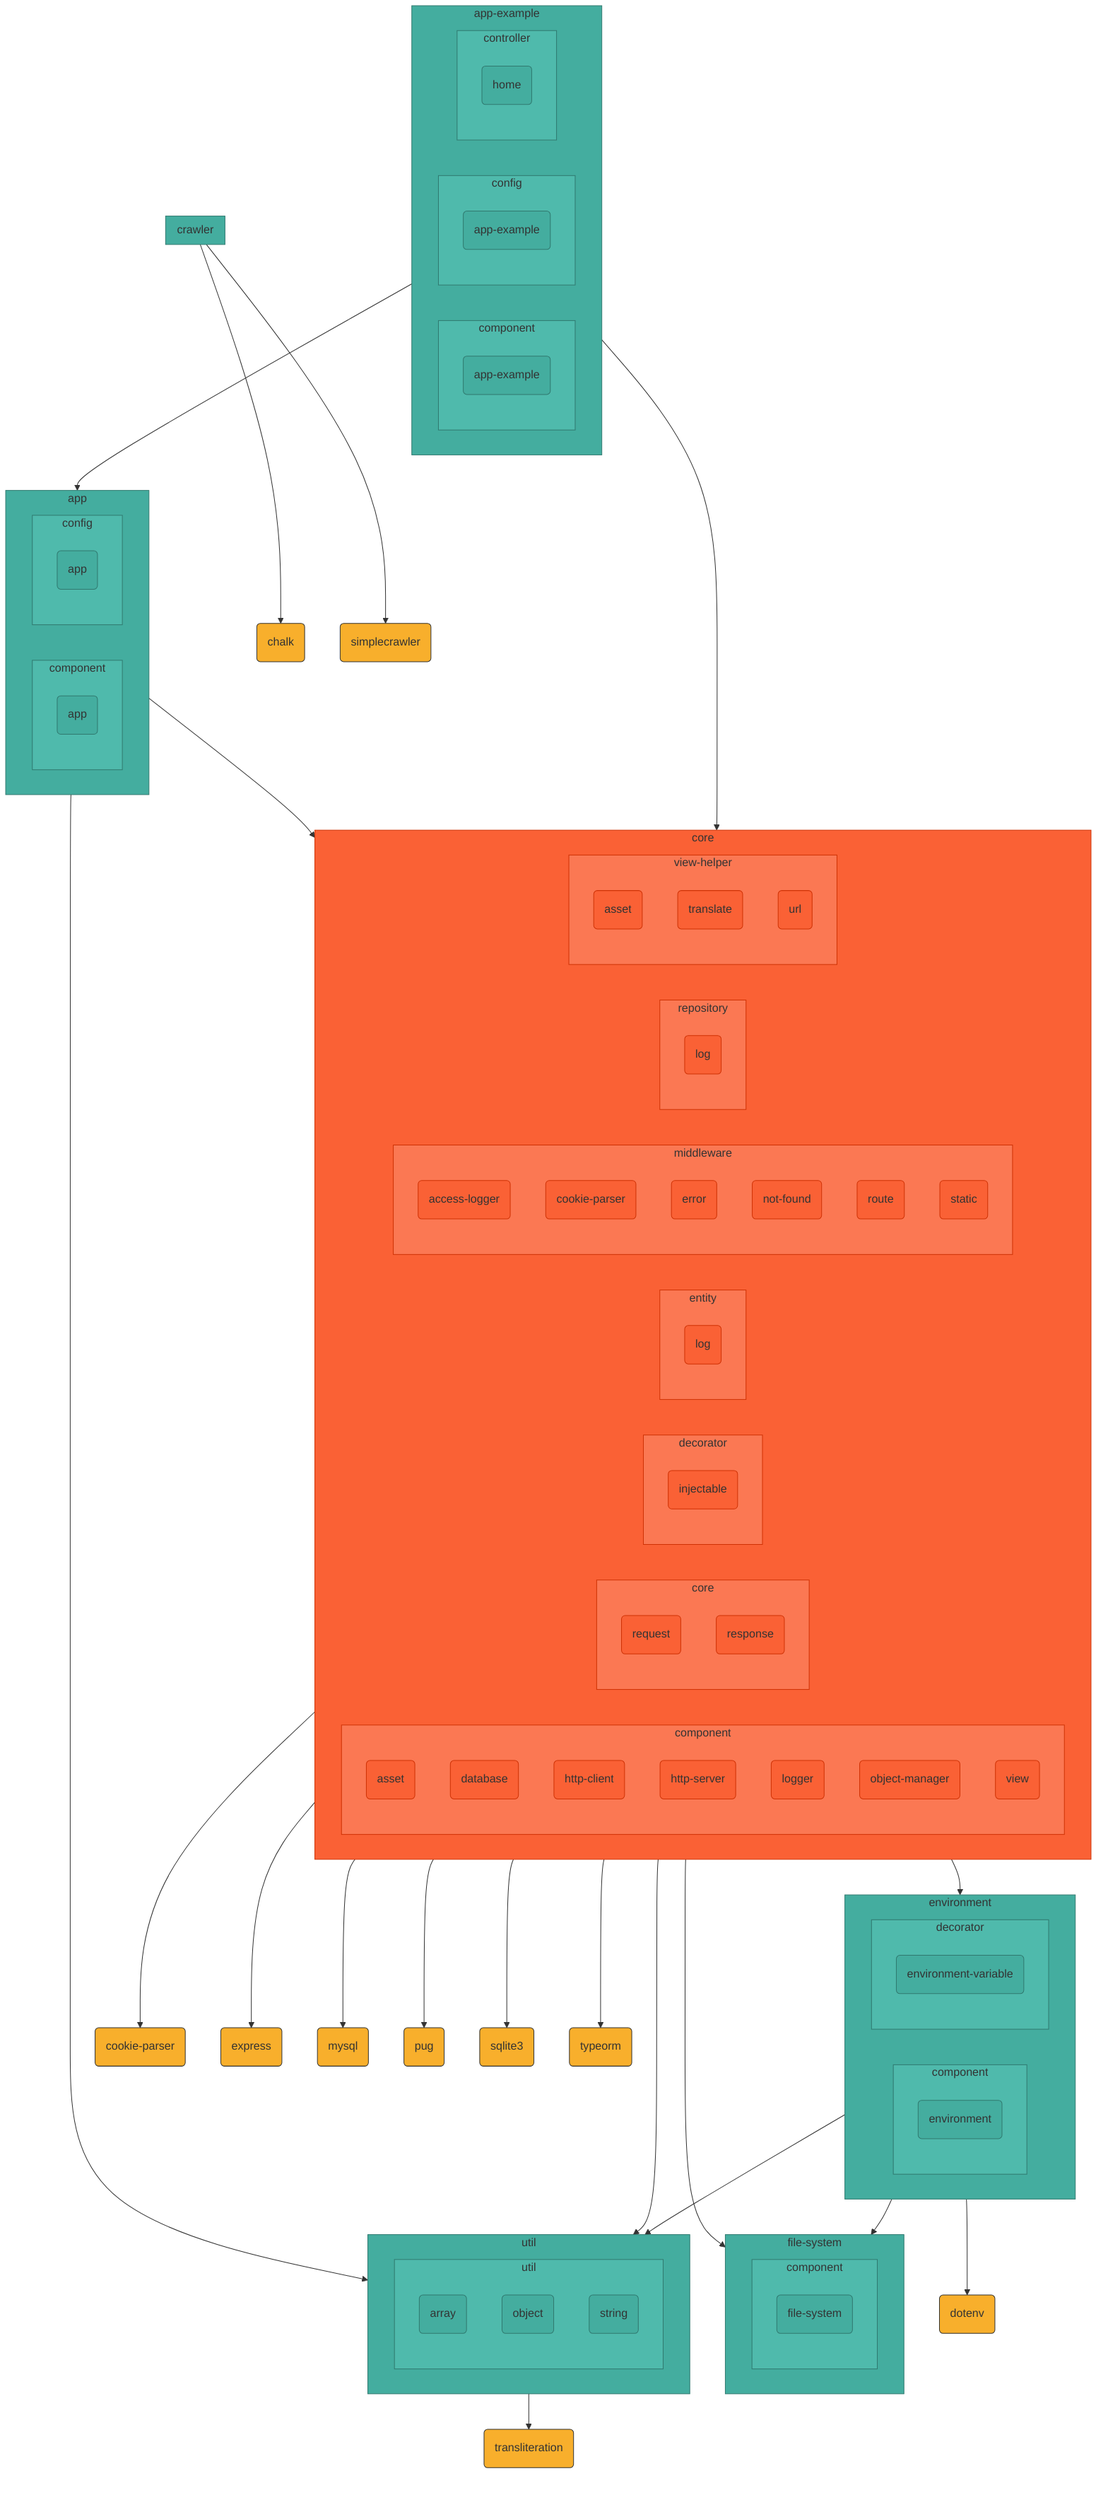 flowchart TD
    subgraph _vokus_app [app]
            style packages/app/component/app fill:#44AD9F,stroke:#30796F,stroke-width:1px
        subgraph packages/app/component [component]
            packages/app/component/app(app)
        end
        style packages/app/component fill:#4FBAAC,stroke:#30796F,stroke-width:1px
            style packages/app/config/app fill:#44AD9F,stroke:#30796F,stroke-width:1px
        subgraph packages/app/config [config]
            packages/app/config/app(app)
        end
        style packages/app/config fill:#4FBAAC,stroke:#30796F,stroke-width:1px
    end
    style _vokus_app fill:#44AD9F,stroke:#30796F,stroke-width:1px
    subgraph _vokus_app-example [app-example]
            style packages/app-example/component/app-example fill:#44AD9F,stroke:#30796F,stroke-width:1px
        subgraph packages/app-example/component [component]
            packages/app-example/component/app-example(app-example)
        end
        style packages/app-example/component fill:#4FBAAC,stroke:#30796F,stroke-width:1px
            style packages/app-example/config/app-example fill:#44AD9F,stroke:#30796F,stroke-width:1px
        subgraph packages/app-example/config [config]
            packages/app-example/config/app-example(app-example)
        end
        style packages/app-example/config fill:#4FBAAC,stroke:#30796F,stroke-width:1px
            style packages/app-example/controller/home fill:#44AD9F,stroke:#30796F,stroke-width:1px
        subgraph packages/app-example/controller [controller]
            packages/app-example/controller/home(home)
        end
        style packages/app-example/controller fill:#4FBAAC,stroke:#30796F,stroke-width:1px
    end
    style _vokus_app-example fill:#44AD9F,stroke:#30796F,stroke-width:1px
    subgraph _vokus_core [core]
            style packages/core/component/asset fill:#FA6135,stroke:#CF3205,stroke-width:1px
            style packages/core/component/database fill:#FA6135,stroke:#CF3205,stroke-width:1px
            style packages/core/component/http-client fill:#FA6135,stroke:#CF3205,stroke-width:1px
            style packages/core/component/http-server fill:#FA6135,stroke:#CF3205,stroke-width:1px
            style packages/core/component/logger fill:#FA6135,stroke:#CF3205,stroke-width:1px
            style packages/core/component/object-manager fill:#FA6135,stroke:#CF3205,stroke-width:1px
            style packages/core/component/view fill:#FA6135,stroke:#CF3205,stroke-width:1px
        subgraph packages/core/component [component]
            packages/core/component/asset(asset)
            packages/core/component/database(database)
            packages/core/component/http-client(http-client)
            packages/core/component/http-server(http-server)
            packages/core/component/logger(logger)
            packages/core/component/object-manager(object-manager)
            packages/core/component/view(view)
        end
        style packages/core/component fill:#FB7853,stroke:#CF3205,stroke-width:1px
            style packages/core/core/request fill:#FA6135,stroke:#CF3205,stroke-width:1px
            style packages/core/core/response fill:#FA6135,stroke:#CF3205,stroke-width:1px
        subgraph packages/core/core [core]
            packages/core/core/request(request)
            packages/core/core/response(response)
        end
        style packages/core/core fill:#FB7853,stroke:#CF3205,stroke-width:1px
            style packages/core/decorator/injectable fill:#FA6135,stroke:#CF3205,stroke-width:1px
        subgraph packages/core/decorator [decorator]
            packages/core/decorator/injectable(injectable)
        end
        style packages/core/decorator fill:#FB7853,stroke:#CF3205,stroke-width:1px
            style packages/core/entity/log fill:#FA6135,stroke:#CF3205,stroke-width:1px
        subgraph packages/core/entity [entity]
            packages/core/entity/log(log)
        end
        style packages/core/entity fill:#FB7853,stroke:#CF3205,stroke-width:1px
            style packages/core/middleware/access-logger fill:#FA6135,stroke:#CF3205,stroke-width:1px
            style packages/core/middleware/cookie-parser fill:#FA6135,stroke:#CF3205,stroke-width:1px
            style packages/core/middleware/error fill:#FA6135,stroke:#CF3205,stroke-width:1px
            style packages/core/middleware/not-found fill:#FA6135,stroke:#CF3205,stroke-width:1px
            style packages/core/middleware/route fill:#FA6135,stroke:#CF3205,stroke-width:1px
            style packages/core/middleware/static fill:#FA6135,stroke:#CF3205,stroke-width:1px
        subgraph packages/core/middleware [middleware]
            packages/core/middleware/access-logger(access-logger)
            packages/core/middleware/cookie-parser(cookie-parser)
            packages/core/middleware/error(error)
            packages/core/middleware/not-found(not-found)
            packages/core/middleware/route(route)
            packages/core/middleware/static(static)
        end
        style packages/core/middleware fill:#FB7853,stroke:#CF3205,stroke-width:1px
            style packages/core/repository/log fill:#FA6135,stroke:#CF3205,stroke-width:1px
        subgraph packages/core/repository [repository]
            packages/core/repository/log(log)
        end
        style packages/core/repository fill:#FB7853,stroke:#CF3205,stroke-width:1px
            style packages/core/view-helper/asset fill:#FA6135,stroke:#CF3205,stroke-width:1px
            style packages/core/view-helper/translate fill:#FA6135,stroke:#CF3205,stroke-width:1px
            style packages/core/view-helper/url fill:#FA6135,stroke:#CF3205,stroke-width:1px
        subgraph packages/core/view-helper [view-helper]
            packages/core/view-helper/asset(asset)
            packages/core/view-helper/translate(translate)
            packages/core/view-helper/url(url)
        end
        style packages/core/view-helper fill:#FB7853,stroke:#CF3205,stroke-width:1px
    end
    style _vokus_core fill:#FA6135,stroke:#CF3205,stroke-width:1px
    subgraph _vokus_crawler [crawler]
    end
    style _vokus_crawler fill:#44AD9F,stroke:#30796F,stroke-width:1px
    subgraph _vokus_environment [environment]
            style packages/environment/component/environment fill:#44AD9F,stroke:#30796F,stroke-width:1px
        subgraph packages/environment/component [component]
            packages/environment/component/environment(environment)
        end
        style packages/environment/component fill:#4FBAAC,stroke:#30796F,stroke-width:1px
            style packages/environment/decorator/environment-variable fill:#44AD9F,stroke:#30796F,stroke-width:1px
        subgraph packages/environment/decorator [decorator]
            packages/environment/decorator/environment-variable(environment-variable)
        end
        style packages/environment/decorator fill:#4FBAAC,stroke:#30796F,stroke-width:1px
    end
    style _vokus_environment fill:#44AD9F,stroke:#30796F,stroke-width:1px
    subgraph _vokus_file-system [file-system]
            style packages/file-system/component/file-system fill:#44AD9F,stroke:#30796F,stroke-width:1px
        subgraph packages/file-system/component [component]
            packages/file-system/component/file-system(file-system)
        end
        style packages/file-system/component fill:#4FBAAC,stroke:#30796F,stroke-width:1px
    end
    style _vokus_file-system fill:#44AD9F,stroke:#30796F,stroke-width:1px
    subgraph _vokus_util [util]
            style packages/util/util/array fill:#44AD9F,stroke:#30796F,stroke-width:1px
            style packages/util/util/object fill:#44AD9F,stroke:#30796F,stroke-width:1px
            style packages/util/util/string fill:#44AD9F,stroke:#30796F,stroke-width:1px
        subgraph packages/util/util [util]
            packages/util/util/array(array)
            packages/util/util/object(object)
            packages/util/util/string(string)
        end
        style packages/util/util fill:#4FBAAC,stroke:#30796F,stroke-width:1px
    end
    style _vokus_util fill:#44AD9F,stroke:#30796F,stroke-width:1px
    _vokus_app --> _vokus_core
    _vokus_app --> _vokus_util
    _vokus_app-example --> _vokus_app
    _vokus_app-example --> _vokus_core
    _vokus_core --> _vokus_environment
    _vokus_core --> _vokus_file-system
    _vokus_core --> _vokus_util
    _vokus_core --> cookie-parser
    cookie-parser(cookie-parser)
    style cookie-parser fill:#F8AF2C,stroke:#333,stroke-width:1px
    _vokus_core --> express
    express(express)
    style express fill:#F8AF2C,stroke:#333,stroke-width:1px
    _vokus_core --> mysql
    mysql(mysql)
    style mysql fill:#F8AF2C,stroke:#333,stroke-width:1px
    _vokus_core --> pug
    pug(pug)
    style pug fill:#F8AF2C,stroke:#333,stroke-width:1px
    _vokus_core --> sqlite3
    sqlite3(sqlite3)
    style sqlite3 fill:#F8AF2C,stroke:#333,stroke-width:1px
    _vokus_core --> typeorm
    typeorm(typeorm)
    style typeorm fill:#F8AF2C,stroke:#333,stroke-width:1px
    _vokus_crawler --> chalk
    chalk(chalk)
    style chalk fill:#F8AF2C,stroke:#333,stroke-width:1px
    _vokus_crawler --> simplecrawler
    simplecrawler(simplecrawler)
    style simplecrawler fill:#F8AF2C,stroke:#333,stroke-width:1px
    _vokus_environment --> _vokus_file-system
    _vokus_environment --> _vokus_util
    _vokus_environment --> dotenv
    dotenv(dotenv)
    style dotenv fill:#F8AF2C,stroke:#333,stroke-width:1px
    _vokus_util --> transliteration
    transliteration(transliteration)
    style transliteration fill:#F8AF2C,stroke:#333,stroke-width:1px